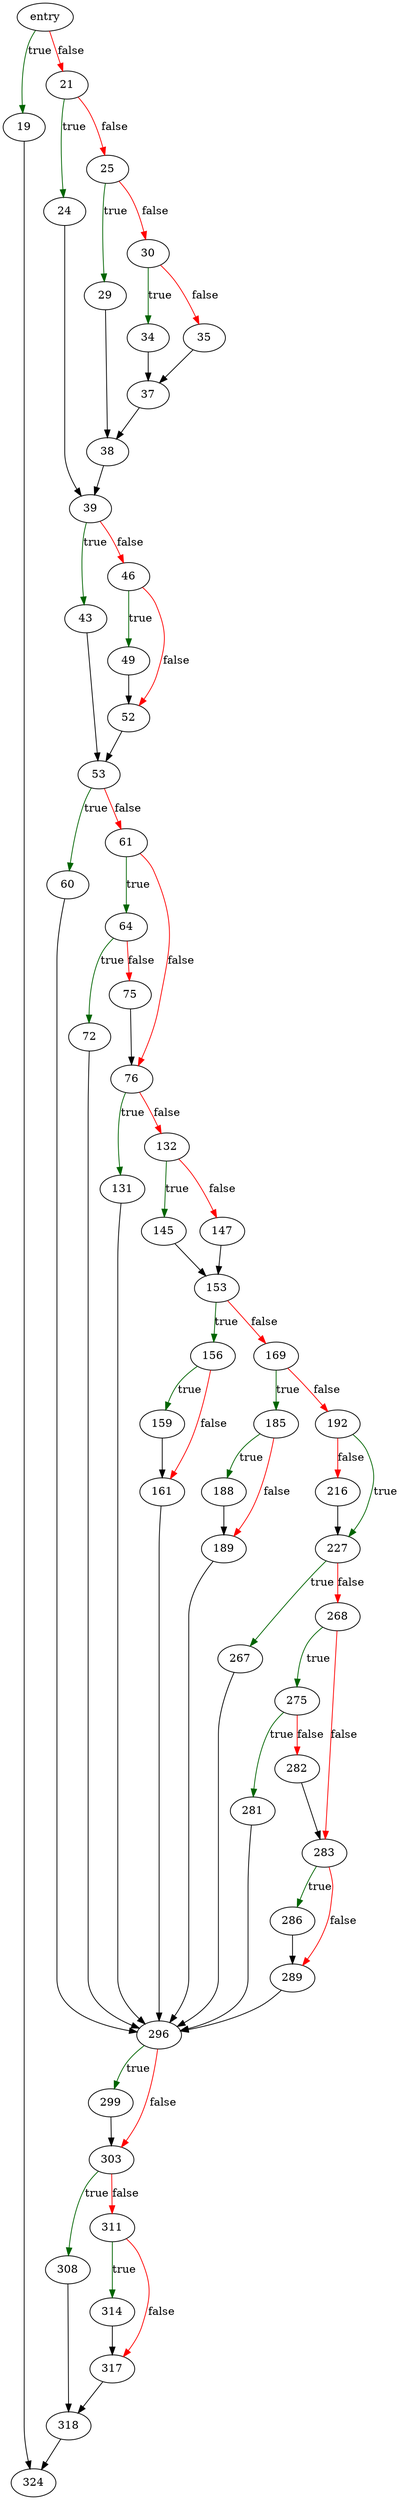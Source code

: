 digraph "openDatabase" {
	// Node definitions.
	4 [label=entry];
	19;
	21;
	24;
	25;
	29;
	30;
	34;
	35;
	37;
	38;
	39;
	43;
	46;
	49;
	52;
	53;
	60;
	61;
	64;
	72;
	75;
	76;
	131;
	132;
	145;
	147;
	153;
	156;
	159;
	161;
	169;
	185;
	188;
	189;
	192;
	216;
	227;
	267;
	268;
	275;
	281;
	282;
	283;
	286;
	289;
	296;
	299;
	303;
	308;
	311;
	314;
	317;
	318;
	324;

	// Edge definitions.
	4 -> 19 [
		color=darkgreen
		label=true
	];
	4 -> 21 [
		color=red
		label=false
	];
	19 -> 324;
	21 -> 24 [
		color=darkgreen
		label=true
	];
	21 -> 25 [
		color=red
		label=false
	];
	24 -> 39;
	25 -> 29 [
		color=darkgreen
		label=true
	];
	25 -> 30 [
		color=red
		label=false
	];
	29 -> 38;
	30 -> 34 [
		color=darkgreen
		label=true
	];
	30 -> 35 [
		color=red
		label=false
	];
	34 -> 37;
	35 -> 37;
	37 -> 38;
	38 -> 39;
	39 -> 43 [
		color=darkgreen
		label=true
	];
	39 -> 46 [
		color=red
		label=false
	];
	43 -> 53;
	46 -> 49 [
		color=darkgreen
		label=true
	];
	46 -> 52 [
		color=red
		label=false
	];
	49 -> 52;
	52 -> 53;
	53 -> 60 [
		color=darkgreen
		label=true
	];
	53 -> 61 [
		color=red
		label=false
	];
	60 -> 296;
	61 -> 64 [
		color=darkgreen
		label=true
	];
	61 -> 76 [
		color=red
		label=false
	];
	64 -> 72 [
		color=darkgreen
		label=true
	];
	64 -> 75 [
		color=red
		label=false
	];
	72 -> 296;
	75 -> 76;
	76 -> 131 [
		color=darkgreen
		label=true
	];
	76 -> 132 [
		color=red
		label=false
	];
	131 -> 296;
	132 -> 145 [
		color=darkgreen
		label=true
	];
	132 -> 147 [
		color=red
		label=false
	];
	145 -> 153;
	147 -> 153;
	153 -> 156 [
		color=darkgreen
		label=true
	];
	153 -> 169 [
		color=red
		label=false
	];
	156 -> 159 [
		color=darkgreen
		label=true
	];
	156 -> 161 [
		color=red
		label=false
	];
	159 -> 161;
	161 -> 296;
	169 -> 185 [
		color=darkgreen
		label=true
	];
	169 -> 192 [
		color=red
		label=false
	];
	185 -> 188 [
		color=darkgreen
		label=true
	];
	185 -> 189 [
		color=red
		label=false
	];
	188 -> 189;
	189 -> 296;
	192 -> 216 [
		color=red
		label=false
	];
	192 -> 227 [
		color=darkgreen
		label=true
	];
	216 -> 227;
	227 -> 267 [
		color=darkgreen
		label=true
	];
	227 -> 268 [
		color=red
		label=false
	];
	267 -> 296;
	268 -> 275 [
		color=darkgreen
		label=true
	];
	268 -> 283 [
		color=red
		label=false
	];
	275 -> 281 [
		color=darkgreen
		label=true
	];
	275 -> 282 [
		color=red
		label=false
	];
	281 -> 296;
	282 -> 283;
	283 -> 286 [
		color=darkgreen
		label=true
	];
	283 -> 289 [
		color=red
		label=false
	];
	286 -> 289;
	289 -> 296;
	296 -> 299 [
		color=darkgreen
		label=true
	];
	296 -> 303 [
		color=red
		label=false
	];
	299 -> 303;
	303 -> 308 [
		color=darkgreen
		label=true
	];
	303 -> 311 [
		color=red
		label=false
	];
	308 -> 318;
	311 -> 314 [
		color=darkgreen
		label=true
	];
	311 -> 317 [
		color=red
		label=false
	];
	314 -> 317;
	317 -> 318;
	318 -> 324;
}